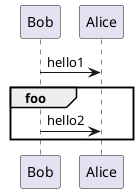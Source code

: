 {
  "sha1": "yze59kx1nwk3raeyw0usw5rz7hcqoj",
  "insertion": {
    "when": "2024-06-04T17:28:47.024Z",
    "user": "plantuml@gmail.com"
  }
}
@startuml
skinparam backgroundColor transparent
Bob -> Alice : hello1
group foo
Bob -> Alice : hello2
end group
@enduml
